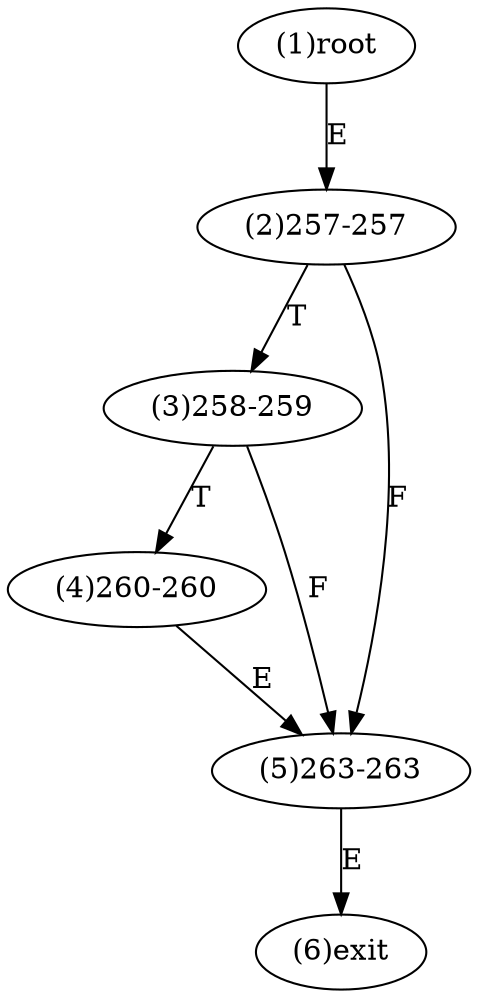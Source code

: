 digraph "" { 
1[ label="(1)root"];
2[ label="(2)257-257"];
3[ label="(3)258-259"];
4[ label="(4)260-260"];
5[ label="(5)263-263"];
6[ label="(6)exit"];
1->2[ label="E"];
2->5[ label="F"];
2->3[ label="T"];
3->5[ label="F"];
3->4[ label="T"];
4->5[ label="E"];
5->6[ label="E"];
}